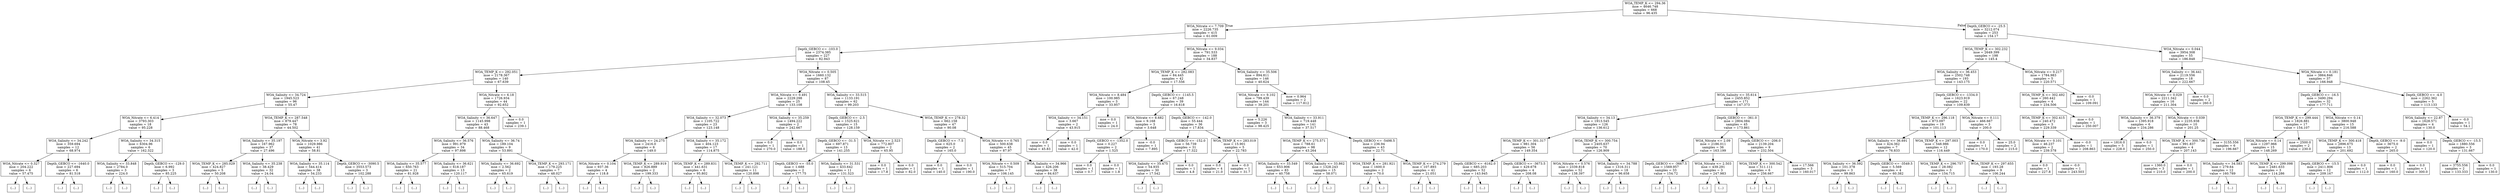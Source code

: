 digraph Tree {
node [shape=box] ;
0 [label="WOA_TEMP_K <= 294.36\nmse = 4646.748\nsamples = 668\nvalue = 96.435"] ;
1 [label="WOA_Nitrate <= 7.709\nmse = 2226.735\nsamples = 415\nvalue = 61.009"] ;
0 -> 1 [labeldistance=2.5, labelangle=45, headlabel="True"] ;
2 [label="Depth_GEBCO <= -103.0\nmse = 2374.385\nsamples = 227\nvalue = 82.943"] ;
1 -> 2 ;
3 [label="WOA_TEMP_K <= 292.051\nmse = 2178.367\nsamples = 140\nvalue = 67.639"] ;
2 -> 3 ;
4 [label="WOA_Salinity <= 34.724\nmse = 1945.523\nsamples = 96\nvalue = 55.47"] ;
3 -> 4 ;
5 [label="WOA_Nitrate <= 6.414\nmse = 3793.303\nsamples = 18\nvalue = 95.228"] ;
4 -> 5 ;
6 [label="WOA_Salinity <= 34.242\nmse = 359.694\nsamples = 12\nvalue = 68.974"] ;
5 -> 6 ;
7 [label="WOA_Nitrate <= 0.327\nmse = 204.222\nsamples = 6\nvalue = 57.475"] ;
6 -> 7 ;
8 [label="(...)"] ;
7 -> 8 ;
11 [label="(...)"] ;
7 -> 11 ;
16 [label="Depth_GEBCO <= -1640.0\nmse = 227.694\nsamples = 6\nvalue = 81.518"] ;
6 -> 16 ;
17 [label="(...)"] ;
16 -> 17 ;
24 [label="(...)"] ;
16 -> 24 ;
27 [label="WOA_Salinity <= 34.315\nmse = 6304.96\nsamples = 6\nvalue = 162.322"] ;
5 -> 27 ;
28 [label="WOA_Salinity <= 33.848\nmse = 2784.0\nsamples = 3\nvalue = 224.0"] ;
27 -> 28 ;
29 [label="(...)"] ;
28 -> 29 ;
30 [label="(...)"] ;
28 -> 30 ;
31 [label="Depth_GEBCO <= -129.0\nmse = 6.992\nsamples = 3\nvalue = 85.225"] ;
27 -> 31 ;
32 [label="(...)"] ;
31 -> 32 ;
35 [label="(...)"] ;
31 -> 35 ;
36 [label="WOA_TEMP_K <= 287.548\nmse = 879.447\nsamples = 78\nvalue = 44.502"] ;
4 -> 36 ;
37 [label="WOA_Salinity <= 35.197\nmse = 167.962\nsamples = 37\nvalue = 27.496"] ;
36 -> 37 ;
38 [label="WOA_TEMP_K <= 285.029\nmse = 424.827\nsamples = 5\nvalue = 50.208"] ;
37 -> 38 ;
39 [label="(...)"] ;
38 -> 39 ;
44 [label="(...)"] ;
38 -> 44 ;
47 [label="WOA_Salinity <= 35.238\nmse = 38.429\nsamples = 32\nvalue = 24.04"] ;
37 -> 47 ;
48 [label="(...)"] ;
47 -> 48 ;
53 [label="(...)"] ;
47 -> 53 ;
86 [label="WOA_Nitrate <= 3.92\nmse = 1029.986\nsamples = 41\nvalue = 58.81"] ;
36 -> 86 ;
87 [label="WOA_Salinity <= 35.114\nmse = 544.414\nsamples = 38\nvalue = 54.233"] ;
86 -> 87 ;
88 [label="(...)"] ;
87 -> 88 ;
93 [label="(...)"] ;
87 -> 93 ;
150 [label="Depth_GEBCO <= -3090.5\nmse = 3553.573\nsamples = 3\nvalue = 102.288"] ;
86 -> 150 ;
151 [label="(...)"] ;
150 -> 151 ;
154 [label="(...)"] ;
150 -> 154 ;
155 [label="WOA_Nitrate <= 6.18\nmse = 1726.934\nsamples = 44\nvalue = 92.652"] ;
3 -> 155 ;
156 [label="WOA_Salinity <= 36.647\nmse = 1145.998\nsamples = 43\nvalue = 88.468"] ;
155 -> 156 ;
157 [label="WOA_Salinity <= 36.576\nmse = 991.979\nsamples = 34\nvalue = 97.898"] ;
156 -> 157 ;
158 [label="WOA_Salinity <= 35.577\nmse = 650.763\nsamples = 21\nvalue = 81.928"] ;
157 -> 158 ;
159 [label="(...)"] ;
158 -> 159 ;
176 [label="(...)"] ;
158 -> 176 ;
195 [label="WOA_Salinity <= 36.621\nmse = 618.187\nsamples = 13\nvalue = 120.117"] ;
157 -> 195 ;
196 [label="(...)"] ;
195 -> 196 ;
205 [label="(...)"] ;
195 -> 205 ;
214 [label="WOA_Salinity <= 36.74\nmse = 189.104\nsamples = 9\nvalue = 53.891"] ;
156 -> 214 ;
215 [label="WOA_Salinity <= 36.692\nmse = 2.562\nsamples = 2\nvalue = 65.619"] ;
214 -> 215 ;
216 [label="(...)"] ;
215 -> 216 ;
217 [label="(...)"] ;
215 -> 217 ;
218 [label="WOA_TEMP_K <= 293.171\nmse = 179.225\nsamples = 7\nvalue = 48.027"] ;
214 -> 218 ;
219 [label="(...)"] ;
218 -> 219 ;
222 [label="(...)"] ;
218 -> 222 ;
227 [label="mse = 0.0\nsamples = 1\nvalue = 239.1"] ;
155 -> 227 ;
228 [label="WOA_Nitrate <= 0.505\nmse = 1660.132\nsamples = 87\nvalue = 108.45"] ;
2 -> 228 ;
229 [label="WOA_Nitrate <= 0.491\nmse = 2229.298\nsamples = 25\nvalue = 133.108"] ;
228 -> 229 ;
230 [label="WOA_Salinity <= 32.073\nmse = 1105.722\nsamples = 23\nvalue = 123.148"] ;
229 -> 230 ;
231 [label="WOA_Salinity <= 24.275\nmse = 2416.0\nsamples = 6\nvalue = 149.0"] ;
230 -> 231 ;
232 [label="WOA_Nitrate <= 0.104\nmse = 937.36\nsamples = 4\nvalue = 118.8"] ;
231 -> 232 ;
233 [label="(...)"] ;
232 -> 233 ;
234 [label="(...)"] ;
232 -> 234 ;
237 [label="WOA_TEMP_K <= 289.919\nmse = 826.889\nsamples = 2\nvalue = 199.333"] ;
231 -> 237 ;
238 [label="(...)"] ;
237 -> 238 ;
239 [label="(...)"] ;
237 -> 239 ;
240 [label="WOA_Salinity <= 35.172\nmse = 404.123\nsamples = 17\nvalue = 114.875"] ;
230 -> 240 ;
241 [label="WOA_TEMP_K <= 289.831\nmse = 441.631\nsamples = 6\nvalue = 95.802"] ;
240 -> 241 ;
242 [label="(...)"] ;
241 -> 242 ;
249 [label="(...)"] ;
241 -> 249 ;
252 [label="WOA_TEMP_K <= 292.711\nmse = 241.121\nsamples = 11\nvalue = 120.898"] ;
240 -> 252 ;
253 [label="(...)"] ;
252 -> 253 ;
258 [label="(...)"] ;
252 -> 258 ;
261 [label="WOA_Salinity <= 35.259\nmse = 1494.222\nsamples = 2\nvalue = 242.667"] ;
229 -> 261 ;
262 [label="mse = 0.0\nsamples = 1\nvalue = 270.0"] ;
261 -> 262 ;
263 [label="mse = 0.0\nsamples = 1\nvalue = 188.0"] ;
261 -> 263 ;
264 [label="WOA_Salinity <= 33.515\nmse = 1133.191\nsamples = 62\nvalue = 99.203"] ;
228 -> 264 ;
265 [label="Depth_GEBCO <= -2.5\nmse = 1525.621\nsamples = 15\nvalue = 128.159"] ;
264 -> 265 ;
266 [label="Depth_GEBCO <= -31.5\nmse = 697.871\nsamples = 13\nvalue = 141.255"] ;
265 -> 266 ;
267 [label="Depth_GEBCO <= -55.0\nmse = 1.688\nsamples = 2\nvalue = 177.75"] ;
266 -> 267 ;
268 [label="(...)"] ;
267 -> 268 ;
269 [label="(...)"] ;
267 -> 269 ;
270 [label="WOA_Salinity <= 31.531\nmse = 433.642\nsamples = 11\nvalue = 131.523"] ;
266 -> 270 ;
271 [label="(...)"] ;
270 -> 271 ;
280 [label="(...)"] ;
270 -> 280 ;
289 [label="WOA_Nitrate <= 2.523\nmse = 772.807\nsamples = 2\nvalue = 65.95"] ;
265 -> 289 ;
290 [label="mse = 0.0\nsamples = 1\nvalue = 17.8"] ;
289 -> 290 ;
291 [label="mse = 0.0\nsamples = 1\nvalue = 82.0"] ;
289 -> 291 ;
292 [label="WOA_TEMP_K <= 278.32\nmse = 662.158\nsamples = 47\nvalue = 90.08"] ;
264 -> 292 ;
293 [label="Depth_GEBCO <= -7.5\nmse = 625.0\nsamples = 2\nvalue = 165.0"] ;
292 -> 293 ;
294 [label="mse = 0.0\nsamples = 1\nvalue = 140.0"] ;
293 -> 294 ;
295 [label="mse = 0.0\nsamples = 1\nvalue = 190.0"] ;
293 -> 295 ;
296 [label="WOA_Nitrate <= 0.765\nmse = 500.638\nsamples = 45\nvalue = 87.97"] ;
292 -> 296 ;
297 [label="WOA_Nitrate <= 0.509\nmse = 515.704\nsamples = 7\nvalue = 106.145"] ;
296 -> 297 ;
298 [label="(...)"] ;
297 -> 298 ;
299 [label="(...)"] ;
297 -> 299 ;
310 [label="WOA_Salinity <= 34.966\nmse = 426.206\nsamples = 38\nvalue = 84.637"] ;
296 -> 310 ;
311 [label="(...)"] ;
310 -> 311 ;
358 [label="(...)"] ;
310 -> 358 ;
367 [label="WOA_Nitrate <= 9.034\nmse = 791.533\nsamples = 188\nvalue = 34.837"] ;
1 -> 367 ;
368 [label="WOA_TEMP_K <= 282.083\nmse = 84.445\nsamples = 42\nvalue = 17.556"] ;
367 -> 368 ;
369 [label="WOA_Nitrate <= 8.484\nmse = 100.985\nsamples = 3\nvalue = 33.957"] ;
368 -> 369 ;
370 [label="WOA_Salinity <= 34.151\nmse = 3.667\nsamples = 2\nvalue = 43.915"] ;
369 -> 370 ;
371 [label="mse = 0.0\nsamples = 1\nvalue = 45.83"] ;
370 -> 371 ;
372 [label="mse = 0.0\nsamples = 1\nvalue = 42.0"] ;
370 -> 372 ;
373 [label="mse = 0.0\nsamples = 1\nvalue = 24.0"] ;
369 -> 373 ;
374 [label="Depth_GEBCO <= -1145.5\nmse = 67.248\nsamples = 39\nvalue = 16.618"] ;
368 -> 374 ;
375 [label="WOA_Nitrate <= 8.682\nmse = 9.168\nsamples = 3\nvalue = 3.648"] ;
374 -> 375 ;
376 [label="Depth_GEBCO <= -1352.0\nmse = 0.227\nsamples = 2\nvalue = 1.525"] ;
375 -> 376 ;
377 [label="mse = 0.0\nsamples = 1\nvalue = 0.7"] ;
376 -> 377 ;
378 [label="mse = 0.0\nsamples = 1\nvalue = 1.8"] ;
376 -> 378 ;
379 [label="mse = -0.0\nsamples = 1\nvalue = 7.895"] ;
375 -> 379 ;
380 [label="Depth_GEBCO <= -142.0\nmse = 55.444\nsamples = 36\nvalue = 17.834"] ;
374 -> 380 ;
381 [label="Depth_GEBCO <= -152.0\nmse = 56.739\nsamples = 31\nvalue = 17.322"] ;
380 -> 381 ;
382 [label="WOA_Salinity <= 35.475\nmse = 54.935\nsamples = 30\nvalue = 17.542"] ;
381 -> 382 ;
383 [label="(...)"] ;
382 -> 383 ;
400 [label="(...)"] ;
382 -> 400 ;
403 [label="mse = 0.0\nsamples = 1\nvalue = 4.8"] ;
381 -> 403 ;
404 [label="WOA_TEMP_K <= 283.019\nmse = 15.901\nsamples = 5\nvalue = 22.783"] ;
380 -> 404 ;
405 [label="mse = 0.0\nsamples = 4\nvalue = 21.0"] ;
404 -> 405 ;
406 [label="mse = -0.0\nsamples = 1\nvalue = 31.7"] ;
404 -> 406 ;
407 [label="WOA_Salinity <= 35.506\nmse = 894.811\nsamples = 146\nvalue = 40.624"] ;
367 -> 407 ;
408 [label="WOA_Nitrate <= 9.102\nmse = 799.439\nsamples = 144\nvalue = 39.201"] ;
407 -> 408 ;
409 [label="mse = 5.226\nsamples = 3\nvalue = 98.425"] ;
408 -> 409 ;
410 [label="WOA_Salinity <= 33.911\nmse = 719.448\nsamples = 141\nvalue = 37.517"] ;
408 -> 410 ;
411 [label="WOA_TEMP_K <= 275.571\nmse = 788.61\nsamples = 98\nvalue = 43.264"] ;
410 -> 411 ;
412 [label="WOA_Salinity <= 33.549\nmse = 653.906\nsamples = 83\nvalue = 40.758"] ;
411 -> 412 ;
413 [label="(...)"] ;
412 -> 413 ;
446 [label="(...)"] ;
412 -> 446 ;
523 [label="WOA_Salinity <= 33.862\nmse = 1328.243\nsamples = 15\nvalue = 58.071"] ;
411 -> 523 ;
524 [label="(...)"] ;
523 -> 524 ;
545 [label="(...)"] ;
523 -> 545 ;
552 [label="Depth_GEBCO <= -5498.5\nmse = 236.94\nsamples = 43\nvalue = 22.71"] ;
410 -> 552 ;
553 [label="WOA_TEMP_K <= 281.921\nmse = 1600.0\nsamples = 2\nvalue = 70.0"] ;
552 -> 553 ;
554 [label="(...)"] ;
553 -> 554 ;
555 [label="(...)"] ;
553 -> 555 ;
556 [label="WOA_TEMP_K <= 274.279\nmse = 107.893\nsamples = 41\nvalue = 21.051"] ;
552 -> 556 ;
557 [label="(...)"] ;
556 -> 557 ;
570 [label="(...)"] ;
556 -> 570 ;
637 [label="mse = 0.964\nsamples = 2\nvalue = 117.812"] ;
407 -> 637 ;
638 [label="Depth_GEBCO <= -25.5\nmse = 3212.074\nsamples = 253\nvalue = 154.17"] ;
0 -> 638 [labeldistance=2.5, labelangle=-45, headlabel="False"] ;
639 [label="WOA_TEMP_K <= 302.232\nmse = 2649.399\nsamples = 198\nvalue = 145.4"] ;
638 -> 639 ;
640 [label="WOA_Salinity <= 36.453\nmse = 2502.748\nsamples = 193\nvalue = 143.175"] ;
639 -> 640 ;
641 [label="WOA_Salinity <= 35.614\nmse = 2455.852\nsamples = 171\nvalue = 147.373"] ;
640 -> 641 ;
642 [label="WOA_Salinity <= 34.13\nmse = 1913.545\nsamples = 126\nvalue = 136.612"] ;
641 -> 642 ;
643 [label="WOA_TEMP_K <= 301.317\nmse = 981.304\nsamples = 56\nvalue = 149.354"] ;
642 -> 643 ;
644 [label="Depth_GEBCO <= -6162.0\nmse = 685.203\nsamples = 52\nvalue = 143.945"] ;
643 -> 644 ;
645 [label="(...)"] ;
644 -> 645 ;
646 [label="(...)"] ;
644 -> 646 ;
719 [label="Depth_GEBCO <= -3673.5\nmse = 429.678\nsamples = 4\nvalue = 208.08"] ;
643 -> 719 ;
720 [label="(...)"] ;
719 -> 720 ;
723 [label="(...)"] ;
719 -> 723 ;
724 [label="WOA_TEMP_K <= 300.754\nmse = 2405.637\nsamples = 70\nvalue = 126.909"] ;
642 -> 724 ;
725 [label="WOA_Nitrate <= 0.576\nmse = 2339.818\nsamples = 52\nvalue = 138.397"] ;
724 -> 725 ;
726 [label="(...)"] ;
725 -> 726 ;
797 [label="(...)"] ;
725 -> 797 ;
816 [label="WOA_Salinity <= 34.788\nmse = 1316.311\nsamples = 18\nvalue = 96.658"] ;
724 -> 816 ;
817 [label="(...)"] ;
816 -> 817 ;
834 [label="(...)"] ;
816 -> 834 ;
851 [label="Depth_GEBCO <= -361.0\nmse = 2804.084\nsamples = 45\nvalue = 173.861"] ;
641 -> 851 ;
852 [label="WOA_Nitrate <= 2.09\nmse = 2186.011\nsamples = 36\nvalue = 163.199"] ;
851 -> 852 ;
853 [label="Depth_GEBCO <= -3667.5\nmse = 1569.957\nsamples = 33\nvalue = 154.72"] ;
852 -> 853 ;
854 [label="(...)"] ;
853 -> 854 ;
889 [label="(...)"] ;
853 -> 889 ;
912 [label="WOA_Nitrate <= 2.503\nmse = 439.291\nsamples = 3\nvalue = 247.983"] ;
852 -> 912 ;
913 [label="(...)"] ;
912 -> 913 ;
914 [label="(...)"] ;
912 -> 914 ;
917 [label="Depth_GEBCO <= -206.0\nmse = 2139.204\nsamples = 9\nvalue = 232.504"] ;
851 -> 917 ;
918 [label="WOA_TEMP_K <= 300.542\nmse = 511.111\nsamples = 6\nvalue = 256.667"] ;
917 -> 918 ;
919 [label="(...)"] ;
918 -> 919 ;
924 [label="(...)"] ;
918 -> 924 ;
925 [label="mse = 17.566\nsamples = 3\nvalue = 160.017"] ;
917 -> 925 ;
926 [label="Depth_GEBCO <= -1334.0\nmse = 1623.919\nsamples = 22\nvalue = 109.839"] ;
640 -> 926 ;
927 [label="WOA_TEMP_K <= 296.118\nmse = 873.097\nsamples = 19\nvalue = 101.113"] ;
926 -> 927 ;
928 [label="WOA_Salinity <= 36.691\nmse = 424.362\nsamples = 7\nvalue = 76.833"] ;
927 -> 928 ;
929 [label="WOA_Salinity <= 36.592\nmse = 101.378\nsamples = 3\nvalue = 99.863"] ;
928 -> 929 ;
930 [label="(...)"] ;
929 -> 930 ;
931 [label="(...)"] ;
929 -> 931 ;
934 [label="Depth_GEBCO <= -3549.5\nmse = 5.569\nsamples = 4\nvalue = 60.382"] ;
928 -> 934 ;
935 [label="(...)"] ;
934 -> 935 ;
936 [label="(...)"] ;
934 -> 936 ;
939 [label="WOA_TEMP_K <= 297.003\nmse = 548.986\nsamples = 12\nvalue = 116.449"] ;
927 -> 939 ;
940 [label="WOA_TEMP_K <= 296.757\nmse = 28.082\nsamples = 3\nvalue = 154.715"] ;
939 -> 940 ;
941 [label="(...)"] ;
940 -> 941 ;
942 [label="(...)"] ;
940 -> 942 ;
945 [label="WOA_TEMP_K <= 297.655\nmse = 193.28\nsamples = 9\nvalue = 106.244"] ;
939 -> 945 ;
946 [label="(...)"] ;
945 -> 946 ;
947 [label="(...)"] ;
945 -> 947 ;
960 [label="WOA_Nitrate <= 0.111\nmse = 466.667\nsamples = 3\nvalue = 200.0"] ;
926 -> 960 ;
961 [label="mse = 0.0\nsamples = 1\nvalue = 170.0"] ;
960 -> 961 ;
962 [label="mse = 25.0\nsamples = 2\nvalue = 215.0"] ;
960 -> 962 ;
963 [label="WOA_Nitrate <= 0.217\nmse = 1784.983\nsamples = 5\nvalue = 220.571"] ;
639 -> 963 ;
964 [label="WOA_TEMP_K <= 302.492\nmse = 260.442\nsamples = 4\nvalue = 234.506"] ;
963 -> 964 ;
965 [label="WOA_TEMP_K <= 302.415\nmse = 240.472\nsamples = 3\nvalue = 229.339"] ;
964 -> 965 ;
966 [label="WOA_Nitrate <= 0.101\nmse = 46.237\nsamples = 2\nvalue = 239.578"] ;
965 -> 966 ;
967 [label="mse = 0.0\nsamples = 1\nvalue = 227.8"] ;
966 -> 967 ;
968 [label="mse = -0.0\nsamples = 1\nvalue = 243.503"] ;
966 -> 968 ;
969 [label="mse = -0.0\nsamples = 1\nvalue = 208.863"] ;
965 -> 969 ;
970 [label="mse = 0.0\nsamples = 1\nvalue = 250.007"] ;
964 -> 970 ;
971 [label="mse = -0.0\nsamples = 1\nvalue = 109.091"] ;
963 -> 971 ;
972 [label="WOA_Nitrate <= 0.044\nmse = 3954.308\nsamples = 55\nvalue = 186.848"] ;
638 -> 972 ;
973 [label="WOA_Salinity <= 36.441\nmse = 2119.556\nsamples = 18\nvalue = 222.667"] ;
972 -> 973 ;
974 [label="WOA_Nitrate <= 0.029\nmse = 2211.342\nsamples = 16\nvalue = 211.304"] ;
973 -> 974 ;
975 [label="WOA_Salinity <= 36.379\nmse = 1395.918\nsamples = 6\nvalue = 234.286"] ;
974 -> 975 ;
976 [label="mse = 1816.0\nsamples = 5\nvalue = 228.0"] ;
975 -> 976 ;
977 [label="mse = 0.0\nsamples = 1\nvalue = 250.0"] ;
975 -> 977 ;
978 [label="WOA_Nitrate <= 0.039\nmse = 2235.938\nsamples = 10\nvalue = 201.25"] ;
974 -> 978 ;
979 [label="WOA_TEMP_K <= 300.736\nmse = 991.837\nsamples = 4\nvalue = 207.143"] ;
978 -> 979 ;
980 [label="mse = 1360.0\nsamples = 3\nvalue = 210.0"] ;
979 -> 980 ;
981 [label="mse = 0.0\nsamples = 1\nvalue = 200.0"] ;
979 -> 981 ;
982 [label="mse = 3155.556\nsamples = 6\nvalue = 196.667"] ;
978 -> 982 ;
983 [label="mse = 0.0\nsamples = 2\nvalue = 260.0"] ;
973 -> 983 ;
984 [label="WOA_Nitrate <= 0.181\nmse = 3864.846\nsamples = 37\nvalue = 166.948"] ;
972 -> 984 ;
985 [label="Depth_GEBCO <= -16.5\nmse = 3490.294\nsamples = 32\nvalue = 177.711"] ;
984 -> 985 ;
986 [label="WOA_TEMP_K <= 299.444\nmse = 1826.881\nsamples = 17\nvalue = 154.107"] ;
985 -> 986 ;
987 [label="WOA_Nitrate <= 0.14\nmse = 1297.966\nsamples = 15\nvalue = 148.269"] ;
986 -> 987 ;
988 [label="WOA_Salinity <= 34.583\nmse = 279.64\nsamples = 12\nvalue = 160.789"] ;
987 -> 988 ;
989 [label="(...)"] ;
988 -> 989 ;
994 [label="(...)"] ;
988 -> 994 ;
999 [label="WOA_TEMP_K <= 299.098\nmse = 2481.633\nsamples = 3\nvalue = 114.286"] ;
987 -> 999 ;
1000 [label="(...)"] ;
999 -> 1000 ;
1001 [label="(...)"] ;
999 -> 1001 ;
1002 [label="mse = 2500.0\nsamples = 2\nvalue = 230.0"] ;
986 -> 1002 ;
1003 [label="WOA_Nitrate <= 0.14\nmse = 3800.948\nsamples = 15\nvalue = 216.588"] ;
985 -> 1003 ;
1004 [label="WOA_TEMP_K <= 300.418\nmse = 2896.675\nsamples = 13\nvalue = 201.692"] ;
1003 -> 1004 ;
1005 [label="Depth_GEBCO <= -15.5\nmse = 2411.806\nsamples = 12\nvalue = 209.167"] ;
1004 -> 1005 ;
1006 [label="(...)"] ;
1005 -> 1006 ;
1007 [label="(...)"] ;
1005 -> 1007 ;
1018 [label="mse = 0.0\nsamples = 1\nvalue = 112.0"] ;
1004 -> 1018 ;
1019 [label="Depth_GEBCO <= -9.0\nmse = 3675.0\nsamples = 2\nvalue = 265.0"] ;
1003 -> 1019 ;
1020 [label="mse = 0.0\nsamples = 1\nvalue = 160.0"] ;
1019 -> 1020 ;
1021 [label="mse = 0.0\nsamples = 1\nvalue = 300.0"] ;
1019 -> 1021 ;
1022 [label="Depth_GEBCO <= -4.0\nmse = 2262.362\nsamples = 5\nvalue = 113.133"] ;
984 -> 1022 ;
1023 [label="WOA_Salinity <= 22.87\nmse = 1628.571\nsamples = 4\nvalue = 130.0"] ;
1022 -> 1023 ;
1024 [label="mse = 0.0\nsamples = 1\nvalue = 120.0"] ;
1023 -> 1024 ;
1025 [label="Depth_GEBCO <= -15.5\nmse = 1880.556\nsamples = 3\nvalue = 131.667"] ;
1023 -> 1025 ;
1026 [label="mse = 3755.556\nsamples = 2\nvalue = 133.333"] ;
1025 -> 1026 ;
1027 [label="mse = 0.0\nsamples = 1\nvalue = 130.0"] ;
1025 -> 1027 ;
1028 [label="mse = -0.0\nsamples = 1\nvalue = 54.1"] ;
1022 -> 1028 ;
}